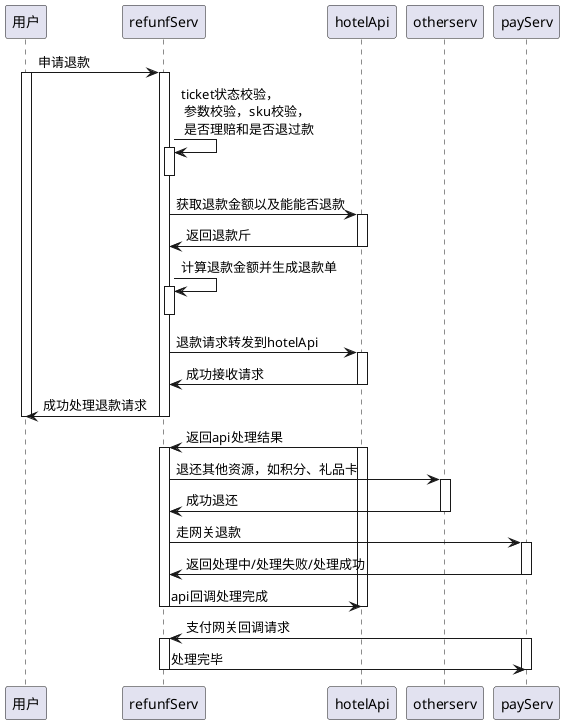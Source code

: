 @startuml
participant 用户

用户 -> refunfServ : 申请退款
activate 用户
activate refunfServ

refunfServ -> refunfServ : ticket状态校验，\n 参数校验，sku校验，\n 是否理赔和是否退过款
activate refunfServ
deactivate refunfServ

refunfServ -> hotelApi : 获取退款金额以及能能否退款
activate hotelApi

refunfServ <- hotelApi : 返回退款斤
deactivate hotelApi

refunfServ -> refunfServ : 计算退款金额并生成退款单
activate refunfServ
deactivate refunfServ

refunfServ -> hotelApi : 退款请求转发到hotelApi
activate hotelApi

refunfServ <- hotelApi : 成功接收请求
deactivate hotelApi

refunfServ -> 用户 : 成功处理退款请求
deactivate refunfServ
deactivate 用户


hotelApi -> refunfServ : 返回api处理结果
activate hotelApi
activate refunfServ

refunfServ -> otherserv : 退还其他资源，如积分、礼品卡
activate otherserv

otherserv ->  refunfServ : 成功退还
deactivate otherserv

refunfServ -> payServ : 走网关退款
activate payServ

payServ -> refunfServ : 返回处理中/处理失败/处理成功
deactivate payServ

hotelApi <- refunfServ : api回调处理完成
deactivate refunfServ
deactivate hotelApi



payServ -> refunfServ : 支付网关回调请求
activate payServ
activate refunfServ

refunfServ -> payServ : 处理完毕
deactivate refunfServ
deactivate payServ

@enduml